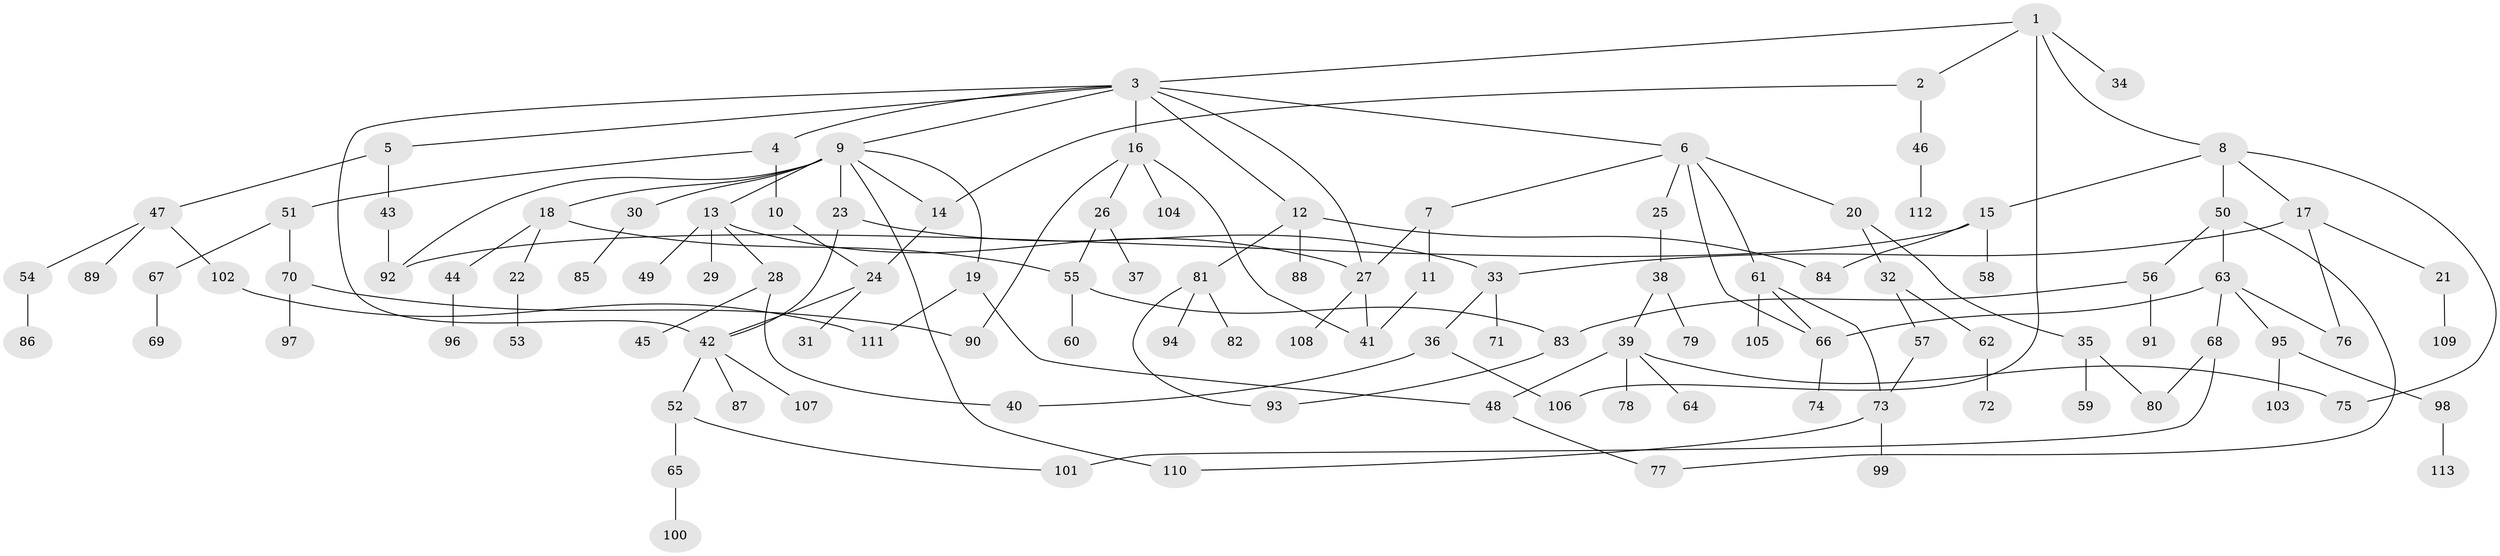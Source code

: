 // Generated by graph-tools (version 1.1) at 2025/01/03/09/25 03:01:10]
// undirected, 113 vertices, 141 edges
graph export_dot {
graph [start="1"]
  node [color=gray90,style=filled];
  1;
  2;
  3;
  4;
  5;
  6;
  7;
  8;
  9;
  10;
  11;
  12;
  13;
  14;
  15;
  16;
  17;
  18;
  19;
  20;
  21;
  22;
  23;
  24;
  25;
  26;
  27;
  28;
  29;
  30;
  31;
  32;
  33;
  34;
  35;
  36;
  37;
  38;
  39;
  40;
  41;
  42;
  43;
  44;
  45;
  46;
  47;
  48;
  49;
  50;
  51;
  52;
  53;
  54;
  55;
  56;
  57;
  58;
  59;
  60;
  61;
  62;
  63;
  64;
  65;
  66;
  67;
  68;
  69;
  70;
  71;
  72;
  73;
  74;
  75;
  76;
  77;
  78;
  79;
  80;
  81;
  82;
  83;
  84;
  85;
  86;
  87;
  88;
  89;
  90;
  91;
  92;
  93;
  94;
  95;
  96;
  97;
  98;
  99;
  100;
  101;
  102;
  103;
  104;
  105;
  106;
  107;
  108;
  109;
  110;
  111;
  112;
  113;
  1 -- 2;
  1 -- 3;
  1 -- 8;
  1 -- 34;
  1 -- 106;
  2 -- 14;
  2 -- 46;
  3 -- 4;
  3 -- 5;
  3 -- 6;
  3 -- 9;
  3 -- 12;
  3 -- 16;
  3 -- 27;
  3 -- 42;
  4 -- 10;
  4 -- 51;
  5 -- 43;
  5 -- 47;
  6 -- 7;
  6 -- 20;
  6 -- 25;
  6 -- 61;
  6 -- 66;
  7 -- 11;
  7 -- 27;
  8 -- 15;
  8 -- 17;
  8 -- 50;
  8 -- 75;
  9 -- 13;
  9 -- 18;
  9 -- 19;
  9 -- 23;
  9 -- 30;
  9 -- 110;
  9 -- 14;
  9 -- 92;
  10 -- 24;
  11 -- 41;
  12 -- 81;
  12 -- 84;
  12 -- 88;
  13 -- 28;
  13 -- 29;
  13 -- 49;
  13 -- 27;
  14 -- 24;
  15 -- 58;
  15 -- 92;
  15 -- 84;
  16 -- 26;
  16 -- 90;
  16 -- 104;
  16 -- 41;
  17 -- 21;
  17 -- 76;
  17 -- 33;
  18 -- 22;
  18 -- 44;
  18 -- 55;
  19 -- 48;
  19 -- 111;
  20 -- 32;
  20 -- 35;
  21 -- 109;
  22 -- 53;
  23 -- 33;
  23 -- 42;
  24 -- 31;
  24 -- 42;
  25 -- 38;
  26 -- 37;
  26 -- 55;
  27 -- 41;
  27 -- 108;
  28 -- 40;
  28 -- 45;
  30 -- 85;
  32 -- 57;
  32 -- 62;
  33 -- 36;
  33 -- 71;
  35 -- 59;
  35 -- 80;
  36 -- 40;
  36 -- 106;
  38 -- 39;
  38 -- 79;
  39 -- 64;
  39 -- 75;
  39 -- 78;
  39 -- 48;
  42 -- 52;
  42 -- 87;
  42 -- 107;
  43 -- 92;
  44 -- 96;
  46 -- 112;
  47 -- 54;
  47 -- 89;
  47 -- 102;
  48 -- 77;
  50 -- 56;
  50 -- 63;
  50 -- 77;
  51 -- 67;
  51 -- 70;
  52 -- 65;
  52 -- 101;
  54 -- 86;
  55 -- 60;
  55 -- 83;
  56 -- 83;
  56 -- 91;
  57 -- 73;
  61 -- 66;
  61 -- 105;
  61 -- 73;
  62 -- 72;
  63 -- 68;
  63 -- 95;
  63 -- 76;
  63 -- 66;
  65 -- 100;
  66 -- 74;
  67 -- 69;
  68 -- 101;
  68 -- 80;
  70 -- 97;
  70 -- 90;
  73 -- 99;
  73 -- 110;
  81 -- 82;
  81 -- 94;
  81 -- 93;
  83 -- 93;
  95 -- 98;
  95 -- 103;
  98 -- 113;
  102 -- 111;
}
